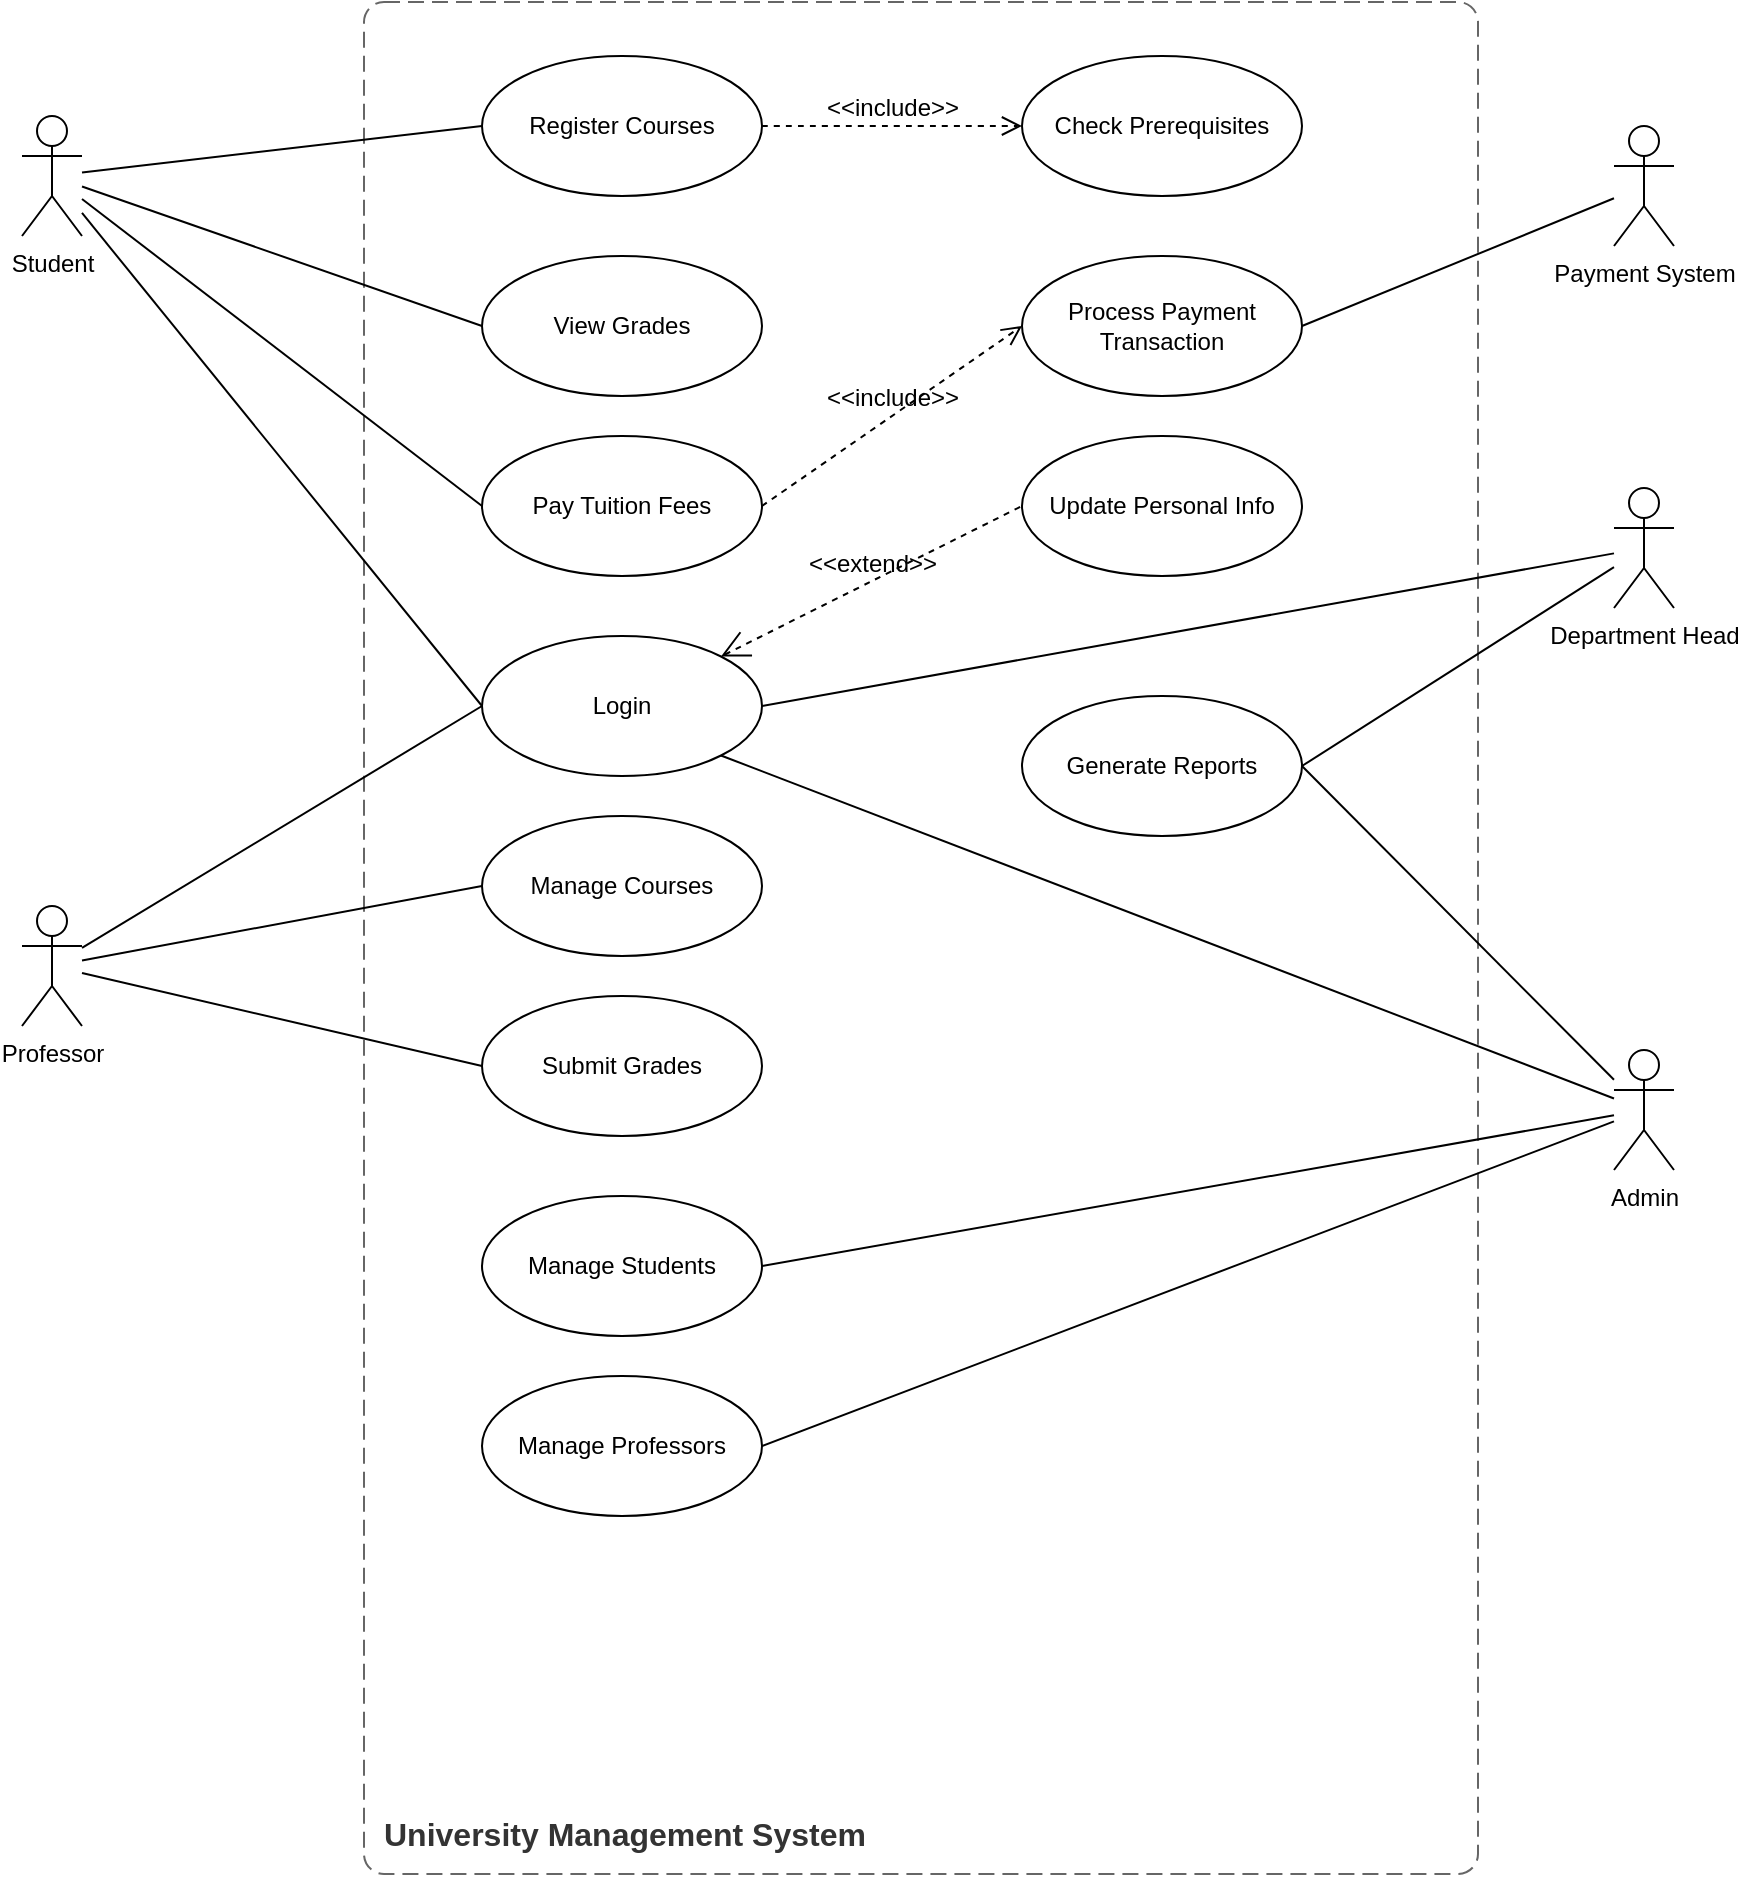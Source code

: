 <mxfile version="26.1.0">
  <diagram name="Page-1" id="OUIm30KfCiDpOzNM5Gj1">
    <mxGraphModel dx="1416" dy="1321" grid="0" gridSize="10" guides="1" tooltips="1" connect="1" arrows="1" fold="1" page="0" pageScale="1" pageWidth="850" pageHeight="1100" math="0" shadow="0">
      <root>
        <mxCell id="0" />
        <mxCell id="1" parent="0" />
        <object placeholders="1" c4Name="University Management System" c4Type="SystemScopeBoundary" label="&lt;font style=&quot;font-size: 16px&quot;&gt;&lt;b&gt;&lt;div style=&quot;text-align: left&quot;&gt;%c4Name%&lt;/div&gt;&lt;/b&gt;&lt;/font&gt;" id="Vl13mvEwLtkGefIp73Q3-1">
          <mxCell style="rounded=1;fontSize=11;whiteSpace=wrap;html=1;dashed=1;arcSize=20;fillColor=none;strokeColor=#666666;fontColor=#333333;labelBackgroundColor=none;align=left;verticalAlign=bottom;labelBorderColor=none;spacingTop=0;spacing=10;dashPattern=8 4;metaEdit=1;rotatable=0;perimeter=rectanglePerimeter;noLabel=0;labelPadding=0;allowArrows=0;connectable=0;expand=0;recursiveResize=0;editable=1;pointerEvents=0;absoluteArcSize=1;points=[[0.25,0,0],[0.5,0,0],[0.75,0,0],[1,0.25,0],[1,0.5,0],[1,0.75,0],[0.75,1,0],[0.5,1,0],[0.25,1,0],[0,0.75,0],[0,0.5,0],[0,0.25,0]];" parent="1" vertex="1">
            <mxGeometry x="-179" y="-227" width="557" height="936" as="geometry" />
          </mxCell>
        </object>
        <mxCell id="Vl13mvEwLtkGefIp73Q3-12" style="edgeStyle=none;curved=1;rounded=0;orthogonalLoop=1;jettySize=auto;html=1;entryX=0;entryY=0.5;entryDx=0;entryDy=0;fontSize=12;startSize=8;endSize=8;endArrow=none;startFill=0;" parent="1" source="Vl13mvEwLtkGefIp73Q3-2" target="Vl13mvEwLtkGefIp73Q3-8" edge="1">
          <mxGeometry relative="1" as="geometry" />
        </mxCell>
        <mxCell id="Vl13mvEwLtkGefIp73Q3-13" style="edgeStyle=none;curved=1;rounded=0;orthogonalLoop=1;jettySize=auto;html=1;entryX=0;entryY=0.5;entryDx=0;entryDy=0;fontSize=12;startSize=8;endSize=8;endArrow=none;startFill=0;" parent="1" source="Vl13mvEwLtkGefIp73Q3-2" target="Vl13mvEwLtkGefIp73Q3-9" edge="1">
          <mxGeometry relative="1" as="geometry" />
        </mxCell>
        <mxCell id="Vl13mvEwLtkGefIp73Q3-14" style="edgeStyle=none;curved=1;rounded=0;orthogonalLoop=1;jettySize=auto;html=1;entryX=0;entryY=0.5;entryDx=0;entryDy=0;fontSize=12;startSize=8;endSize=8;endArrow=none;startFill=0;" parent="1" source="Vl13mvEwLtkGefIp73Q3-2" target="Vl13mvEwLtkGefIp73Q3-10" edge="1">
          <mxGeometry relative="1" as="geometry" />
        </mxCell>
        <mxCell id="Vl13mvEwLtkGefIp73Q3-26" style="edgeStyle=none;curved=1;rounded=0;orthogonalLoop=1;jettySize=auto;html=1;entryX=0;entryY=0.5;entryDx=0;entryDy=0;fontSize=12;startSize=8;endSize=8;endArrow=none;startFill=0;" parent="1" source="Vl13mvEwLtkGefIp73Q3-2" target="Vl13mvEwLtkGefIp73Q3-23" edge="1">
          <mxGeometry relative="1" as="geometry" />
        </mxCell>
        <mxCell id="Vl13mvEwLtkGefIp73Q3-2" value="Student" style="shape=umlActor;verticalLabelPosition=bottom;verticalAlign=top;html=1;" parent="1" vertex="1">
          <mxGeometry x="-350" y="-170" width="30" height="60" as="geometry" />
        </mxCell>
        <mxCell id="Vl13mvEwLtkGefIp73Q3-16" style="edgeStyle=none;curved=1;rounded=0;orthogonalLoop=1;jettySize=auto;html=1;entryX=0;entryY=0.5;entryDx=0;entryDy=0;fontSize=12;startSize=8;endSize=8;endArrow=none;startFill=0;" parent="1" source="Vl13mvEwLtkGefIp73Q3-3" target="Vl13mvEwLtkGefIp73Q3-11" edge="1">
          <mxGeometry relative="1" as="geometry" />
        </mxCell>
        <mxCell id="Vl13mvEwLtkGefIp73Q3-17" style="edgeStyle=none;curved=1;rounded=0;orthogonalLoop=1;jettySize=auto;html=1;entryX=0;entryY=0.5;entryDx=0;entryDy=0;fontSize=12;startSize=8;endSize=8;endArrow=none;startFill=0;" parent="1" source="Vl13mvEwLtkGefIp73Q3-3" target="Vl13mvEwLtkGefIp73Q3-15" edge="1">
          <mxGeometry relative="1" as="geometry" />
        </mxCell>
        <mxCell id="Vl13mvEwLtkGefIp73Q3-25" style="edgeStyle=none;curved=1;rounded=0;orthogonalLoop=1;jettySize=auto;html=1;entryX=0;entryY=0.5;entryDx=0;entryDy=0;fontSize=12;startSize=8;endSize=8;endArrow=none;startFill=0;" parent="1" source="Vl13mvEwLtkGefIp73Q3-3" target="Vl13mvEwLtkGefIp73Q3-23" edge="1">
          <mxGeometry relative="1" as="geometry" />
        </mxCell>
        <mxCell id="Vl13mvEwLtkGefIp73Q3-3" value="Professor" style="shape=umlActor;verticalLabelPosition=bottom;verticalAlign=top;html=1;" parent="1" vertex="1">
          <mxGeometry x="-350" y="225" width="30" height="60" as="geometry" />
        </mxCell>
        <mxCell id="Vl13mvEwLtkGefIp73Q3-20" style="edgeStyle=none;curved=1;rounded=0;orthogonalLoop=1;jettySize=auto;html=1;fontSize=12;startSize=8;endSize=8;entryX=1;entryY=0.5;entryDx=0;entryDy=0;endArrow=none;startFill=0;" parent="1" source="Vl13mvEwLtkGefIp73Q3-4" target="Vl13mvEwLtkGefIp73Q3-18" edge="1">
          <mxGeometry relative="1" as="geometry" />
        </mxCell>
        <mxCell id="Vl13mvEwLtkGefIp73Q3-21" style="edgeStyle=none;curved=1;rounded=0;orthogonalLoop=1;jettySize=auto;html=1;entryX=1;entryY=0.5;entryDx=0;entryDy=0;fontSize=12;startSize=8;endSize=8;endArrow=none;startFill=0;" parent="1" source="Vl13mvEwLtkGefIp73Q3-4" target="Vl13mvEwLtkGefIp73Q3-19" edge="1">
          <mxGeometry relative="1" as="geometry" />
        </mxCell>
        <mxCell id="Vl13mvEwLtkGefIp73Q3-24" style="edgeStyle=none;curved=1;rounded=0;orthogonalLoop=1;jettySize=auto;html=1;entryX=1;entryY=1;entryDx=0;entryDy=0;fontSize=12;startSize=8;endSize=8;endArrow=none;startFill=0;" parent="1" source="Vl13mvEwLtkGefIp73Q3-4" target="Vl13mvEwLtkGefIp73Q3-23" edge="1">
          <mxGeometry relative="1" as="geometry" />
        </mxCell>
        <mxCell id="Vl13mvEwLtkGefIp73Q3-34" style="edgeStyle=none;curved=1;rounded=0;orthogonalLoop=1;jettySize=auto;html=1;entryX=1;entryY=0.5;entryDx=0;entryDy=0;fontSize=12;startSize=8;endSize=8;endArrow=none;startFill=0;" parent="1" source="Vl13mvEwLtkGefIp73Q3-4" target="Vl13mvEwLtkGefIp73Q3-33" edge="1">
          <mxGeometry relative="1" as="geometry" />
        </mxCell>
        <mxCell id="Vl13mvEwLtkGefIp73Q3-4" value="Admin" style="shape=umlActor;verticalLabelPosition=bottom;verticalAlign=top;html=1;" parent="1" vertex="1">
          <mxGeometry x="446" y="297" width="30" height="60" as="geometry" />
        </mxCell>
        <mxCell id="Vl13mvEwLtkGefIp73Q3-35" style="edgeStyle=none;curved=1;rounded=0;orthogonalLoop=1;jettySize=auto;html=1;entryX=1;entryY=0.5;entryDx=0;entryDy=0;fontSize=12;startSize=8;endSize=8;endArrow=none;startFill=0;" parent="1" source="Vl13mvEwLtkGefIp73Q3-5" target="Vl13mvEwLtkGefIp73Q3-23" edge="1">
          <mxGeometry relative="1" as="geometry" />
        </mxCell>
        <mxCell id="Vl13mvEwLtkGefIp73Q3-36" style="edgeStyle=none;curved=1;rounded=0;orthogonalLoop=1;jettySize=auto;html=1;entryX=1;entryY=0.5;entryDx=0;entryDy=0;fontSize=12;startSize=8;endSize=8;endArrow=none;startFill=0;" parent="1" source="Vl13mvEwLtkGefIp73Q3-5" target="Vl13mvEwLtkGefIp73Q3-33" edge="1">
          <mxGeometry relative="1" as="geometry" />
        </mxCell>
        <mxCell id="Vl13mvEwLtkGefIp73Q3-5" value="Department Head" style="shape=umlActor;verticalLabelPosition=bottom;verticalAlign=top;html=1;" parent="1" vertex="1">
          <mxGeometry x="446" y="16" width="30" height="60" as="geometry" />
        </mxCell>
        <mxCell id="Vl13mvEwLtkGefIp73Q3-37" style="edgeStyle=none;curved=1;rounded=0;orthogonalLoop=1;jettySize=auto;html=1;entryX=1;entryY=0.5;entryDx=0;entryDy=0;fontSize=12;startSize=8;endSize=8;endArrow=none;startFill=0;" parent="1" source="Vl13mvEwLtkGefIp73Q3-7" target="Vl13mvEwLtkGefIp73Q3-31" edge="1">
          <mxGeometry relative="1" as="geometry" />
        </mxCell>
        <mxCell id="Vl13mvEwLtkGefIp73Q3-7" value="Payment System" style="shape=umlActor;verticalLabelPosition=bottom;verticalAlign=top;html=1;" parent="1" vertex="1">
          <mxGeometry x="446" y="-165" width="30" height="60" as="geometry" />
        </mxCell>
        <mxCell id="Vl13mvEwLtkGefIp73Q3-8" value="Register Courses" style="ellipse;whiteSpace=wrap;html=1;" parent="1" vertex="1">
          <mxGeometry x="-120" y="-200" width="140" height="70" as="geometry" />
        </mxCell>
        <mxCell id="Vl13mvEwLtkGefIp73Q3-9" value="View Grades" style="ellipse;whiteSpace=wrap;html=1;" parent="1" vertex="1">
          <mxGeometry x="-120" y="-100" width="140" height="70" as="geometry" />
        </mxCell>
        <mxCell id="Vl13mvEwLtkGefIp73Q3-10" value="Pay Tuition Fees" style="ellipse;whiteSpace=wrap;html=1;" parent="1" vertex="1">
          <mxGeometry x="-120" y="-10" width="140" height="70" as="geometry" />
        </mxCell>
        <mxCell id="Vl13mvEwLtkGefIp73Q3-11" value="Manage Courses" style="ellipse;whiteSpace=wrap;html=1;" parent="1" vertex="1">
          <mxGeometry x="-120" y="180" width="140" height="70" as="geometry" />
        </mxCell>
        <mxCell id="Vl13mvEwLtkGefIp73Q3-15" value="Submit Grades" style="ellipse;whiteSpace=wrap;html=1;" parent="1" vertex="1">
          <mxGeometry x="-120" y="270" width="140" height="70" as="geometry" />
        </mxCell>
        <mxCell id="Vl13mvEwLtkGefIp73Q3-18" value="Manage Students" style="ellipse;whiteSpace=wrap;html=1;" parent="1" vertex="1">
          <mxGeometry x="-120" y="370" width="140" height="70" as="geometry" />
        </mxCell>
        <mxCell id="Vl13mvEwLtkGefIp73Q3-19" value="Manage Professors" style="ellipse;whiteSpace=wrap;html=1;" parent="1" vertex="1">
          <mxGeometry x="-120" y="460" width="140" height="70" as="geometry" />
        </mxCell>
        <mxCell id="Vl13mvEwLtkGefIp73Q3-23" value="Login" style="ellipse;whiteSpace=wrap;html=1;" parent="1" vertex="1">
          <mxGeometry x="-120" y="90" width="140" height="70" as="geometry" />
        </mxCell>
        <mxCell id="Vl13mvEwLtkGefIp73Q3-27" value="Update Personal Info" style="ellipse;whiteSpace=wrap;html=1;" parent="1" vertex="1">
          <mxGeometry x="150" y="-10" width="140" height="70" as="geometry" />
        </mxCell>
        <mxCell id="Vl13mvEwLtkGefIp73Q3-28" value="&amp;lt;&amp;lt;extend&amp;gt;&amp;gt;" style="edgeStyle=none;html=1;startArrow=open;endArrow=none;startSize=12;verticalAlign=bottom;dashed=1;labelBackgroundColor=none;rounded=0;fontSize=12;curved=1;entryX=0;entryY=0.5;entryDx=0;entryDy=0;" parent="1" source="Vl13mvEwLtkGefIp73Q3-23" target="Vl13mvEwLtkGefIp73Q3-27" edge="1">
          <mxGeometry width="160" relative="1" as="geometry">
            <mxPoint x="114" y="98" as="sourcePoint" />
            <mxPoint x="274" y="98" as="targetPoint" />
          </mxGeometry>
        </mxCell>
        <mxCell id="Vl13mvEwLtkGefIp73Q3-29" value="Check Prerequisites" style="ellipse;whiteSpace=wrap;html=1;" parent="1" vertex="1">
          <mxGeometry x="150" y="-200" width="140" height="70" as="geometry" />
        </mxCell>
        <mxCell id="Vl13mvEwLtkGefIp73Q3-30" value="&amp;lt;&amp;lt;include&amp;gt;&amp;gt;" style="edgeStyle=none;html=1;endArrow=open;verticalAlign=bottom;dashed=1;labelBackgroundColor=none;rounded=0;fontSize=12;startSize=8;endSize=8;curved=1;exitX=1;exitY=0.5;exitDx=0;exitDy=0;entryX=0;entryY=0.5;entryDx=0;entryDy=0;" parent="1" source="Vl13mvEwLtkGefIp73Q3-8" target="Vl13mvEwLtkGefIp73Q3-29" edge="1">
          <mxGeometry width="160" relative="1" as="geometry">
            <mxPoint x="11" y="-40" as="sourcePoint" />
            <mxPoint x="171" y="-40" as="targetPoint" />
          </mxGeometry>
        </mxCell>
        <mxCell id="Vl13mvEwLtkGefIp73Q3-31" value="Process Payment Transaction" style="ellipse;whiteSpace=wrap;html=1;" parent="1" vertex="1">
          <mxGeometry x="150" y="-100" width="140" height="70" as="geometry" />
        </mxCell>
        <mxCell id="Vl13mvEwLtkGefIp73Q3-32" value="&amp;lt;&amp;lt;include&amp;gt;&amp;gt;" style="html=1;verticalAlign=bottom;labelBackgroundColor=none;endArrow=open;endFill=0;dashed=1;rounded=0;fontSize=12;startSize=8;endSize=8;curved=1;exitX=1;exitY=0.5;exitDx=0;exitDy=0;entryX=0;entryY=0.5;entryDx=0;entryDy=0;" parent="1" source="Vl13mvEwLtkGefIp73Q3-10" target="Vl13mvEwLtkGefIp73Q3-31" edge="1">
          <mxGeometry width="160" relative="1" as="geometry">
            <mxPoint x="55" y="46" as="sourcePoint" />
            <mxPoint x="215" y="46" as="targetPoint" />
          </mxGeometry>
        </mxCell>
        <mxCell id="Vl13mvEwLtkGefIp73Q3-33" value="Generate Reports" style="ellipse;whiteSpace=wrap;html=1;" parent="1" vertex="1">
          <mxGeometry x="150" y="120" width="140" height="70" as="geometry" />
        </mxCell>
      </root>
    </mxGraphModel>
  </diagram>
</mxfile>
